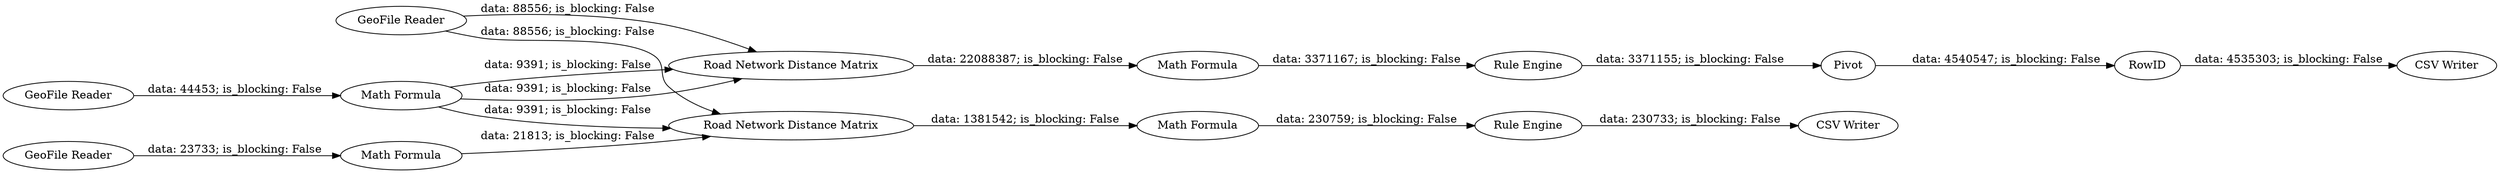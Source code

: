 digraph {
	"-7154856165412623907_9" [label="CSV Writer"]
	"-7154856165412623907_10" [label="Road Network Distance Matrix"]
	"-7154856165412623907_13" [label=Pivot]
	"-7154856165412623907_15" [label="CSV Writer"]
	"-7154856165412623907_1" [label="GeoFile Reader"]
	"-7154856165412623907_7" [label="Math Formula"]
	"-7154856165412623907_14" [label=RowID]
	"-7154856165412623907_2" [label="GeoFile Reader"]
	"-7154856165412623907_3" [label="GeoFile Reader"]
	"-7154856165412623907_4" [label="Math Formula"]
	"-7154856165412623907_11" [label="Rule Engine"]
	"-7154856165412623907_12" [label="Math Formula"]
	"-7154856165412623907_5" [label="Math Formula"]
	"-7154856165412623907_6" [label="Road Network Distance Matrix"]
	"-7154856165412623907_8" [label="Rule Engine"]
	"-7154856165412623907_3" -> "-7154856165412623907_6" [label="data: 88556; is_blocking: False"]
	"-7154856165412623907_4" -> "-7154856165412623907_10" [label="data: 9391; is_blocking: False"]
	"-7154856165412623907_4" -> "-7154856165412623907_6" [label="data: 9391; is_blocking: False"]
	"-7154856165412623907_5" -> "-7154856165412623907_6" [label="data: 21813; is_blocking: False"]
	"-7154856165412623907_3" -> "-7154856165412623907_10" [label="data: 88556; is_blocking: False"]
	"-7154856165412623907_12" -> "-7154856165412623907_11" [label="data: 3371167; is_blocking: False"]
	"-7154856165412623907_2" -> "-7154856165412623907_5" [label="data: 23733; is_blocking: False"]
	"-7154856165412623907_6" -> "-7154856165412623907_7" [label="data: 1381542; is_blocking: False"]
	"-7154856165412623907_11" -> "-7154856165412623907_13" [label="data: 3371155; is_blocking: False"]
	"-7154856165412623907_4" -> "-7154856165412623907_10" [label="data: 9391; is_blocking: False"]
	"-7154856165412623907_7" -> "-7154856165412623907_8" [label="data: 230759; is_blocking: False"]
	"-7154856165412623907_8" -> "-7154856165412623907_9" [label="data: 230733; is_blocking: False"]
	"-7154856165412623907_1" -> "-7154856165412623907_4" [label="data: 44453; is_blocking: False"]
	"-7154856165412623907_13" -> "-7154856165412623907_14" [label="data: 4540547; is_blocking: False"]
	"-7154856165412623907_10" -> "-7154856165412623907_12" [label="data: 22088387; is_blocking: False"]
	"-7154856165412623907_14" -> "-7154856165412623907_15" [label="data: 4535303; is_blocking: False"]
	rankdir=LR
}
